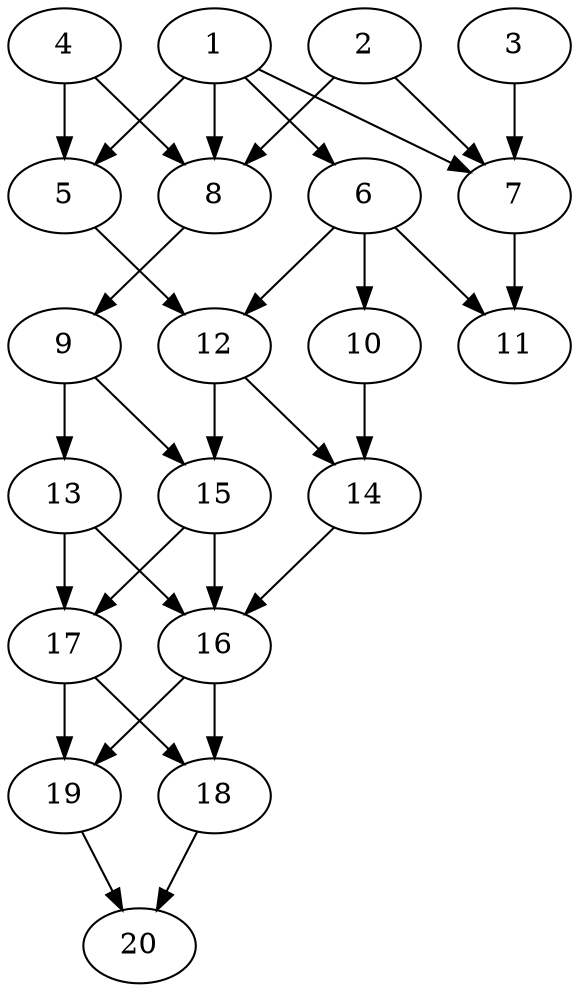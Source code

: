 // DAG automatically generated by daggen at Thu Oct  3 13:58:43 2019
// ./daggen --dot -n 20 --ccr 0.4 --fat 0.5 --regular 0.5 --density 0.7 --mindata 5242880 --maxdata 52428800 
digraph G {
  1 [size="48102400", alpha="0.19", expect_size="19240960"] 
  1 -> 5 [size ="19240960"]
  1 -> 6 [size ="19240960"]
  1 -> 7 [size ="19240960"]
  1 -> 8 [size ="19240960"]
  2 [size="72104960", alpha="0.08", expect_size="28841984"] 
  2 -> 7 [size ="28841984"]
  2 -> 8 [size ="28841984"]
  3 [size="106536960", alpha="0.09", expect_size="42614784"] 
  3 -> 7 [size ="42614784"]
  4 [size="78458880", alpha="0.12", expect_size="31383552"] 
  4 -> 5 [size ="31383552"]
  4 -> 8 [size ="31383552"]
  5 [size="100044800", alpha="0.06", expect_size="40017920"] 
  5 -> 12 [size ="40017920"]
  6 [size="83340800", alpha="0.10", expect_size="33336320"] 
  6 -> 10 [size ="33336320"]
  6 -> 11 [size ="33336320"]
  6 -> 12 [size ="33336320"]
  7 [size="113134080", alpha="0.01", expect_size="45253632"] 
  7 -> 11 [size ="45253632"]
  8 [size="112168960", alpha="0.11", expect_size="44867584"] 
  8 -> 9 [size ="44867584"]
  9 [size="62704640", alpha="0.02", expect_size="25081856"] 
  9 -> 13 [size ="25081856"]
  9 -> 15 [size ="25081856"]
  10 [size="105346560", alpha="0.03", expect_size="42138624"] 
  10 -> 14 [size ="42138624"]
  11 [size="89372160", alpha="0.12", expect_size="35748864"] 
  12 [size="81722880", alpha="0.19", expect_size="32689152"] 
  12 -> 14 [size ="32689152"]
  12 -> 15 [size ="32689152"]
  13 [size="129328640", alpha="0.20", expect_size="51731456"] 
  13 -> 16 [size ="51731456"]
  13 -> 17 [size ="51731456"]
  14 [size="65704960", alpha="0.03", expect_size="26281984"] 
  14 -> 16 [size ="26281984"]
  15 [size="17912320", alpha="0.18", expect_size="7164928"] 
  15 -> 16 [size ="7164928"]
  15 -> 17 [size ="7164928"]
  16 [size="52651520", alpha="0.06", expect_size="21060608"] 
  16 -> 18 [size ="21060608"]
  16 -> 19 [size ="21060608"]
  17 [size="110479360", alpha="0.18", expect_size="44191744"] 
  17 -> 18 [size ="44191744"]
  17 -> 19 [size ="44191744"]
  18 [size="114844160", alpha="0.13", expect_size="45937664"] 
  18 -> 20 [size ="45937664"]
  19 [size="64360960", alpha="0.02", expect_size="25744384"] 
  19 -> 20 [size ="25744384"]
  20 [size="75164160", alpha="0.13", expect_size="30065664"] 
}
